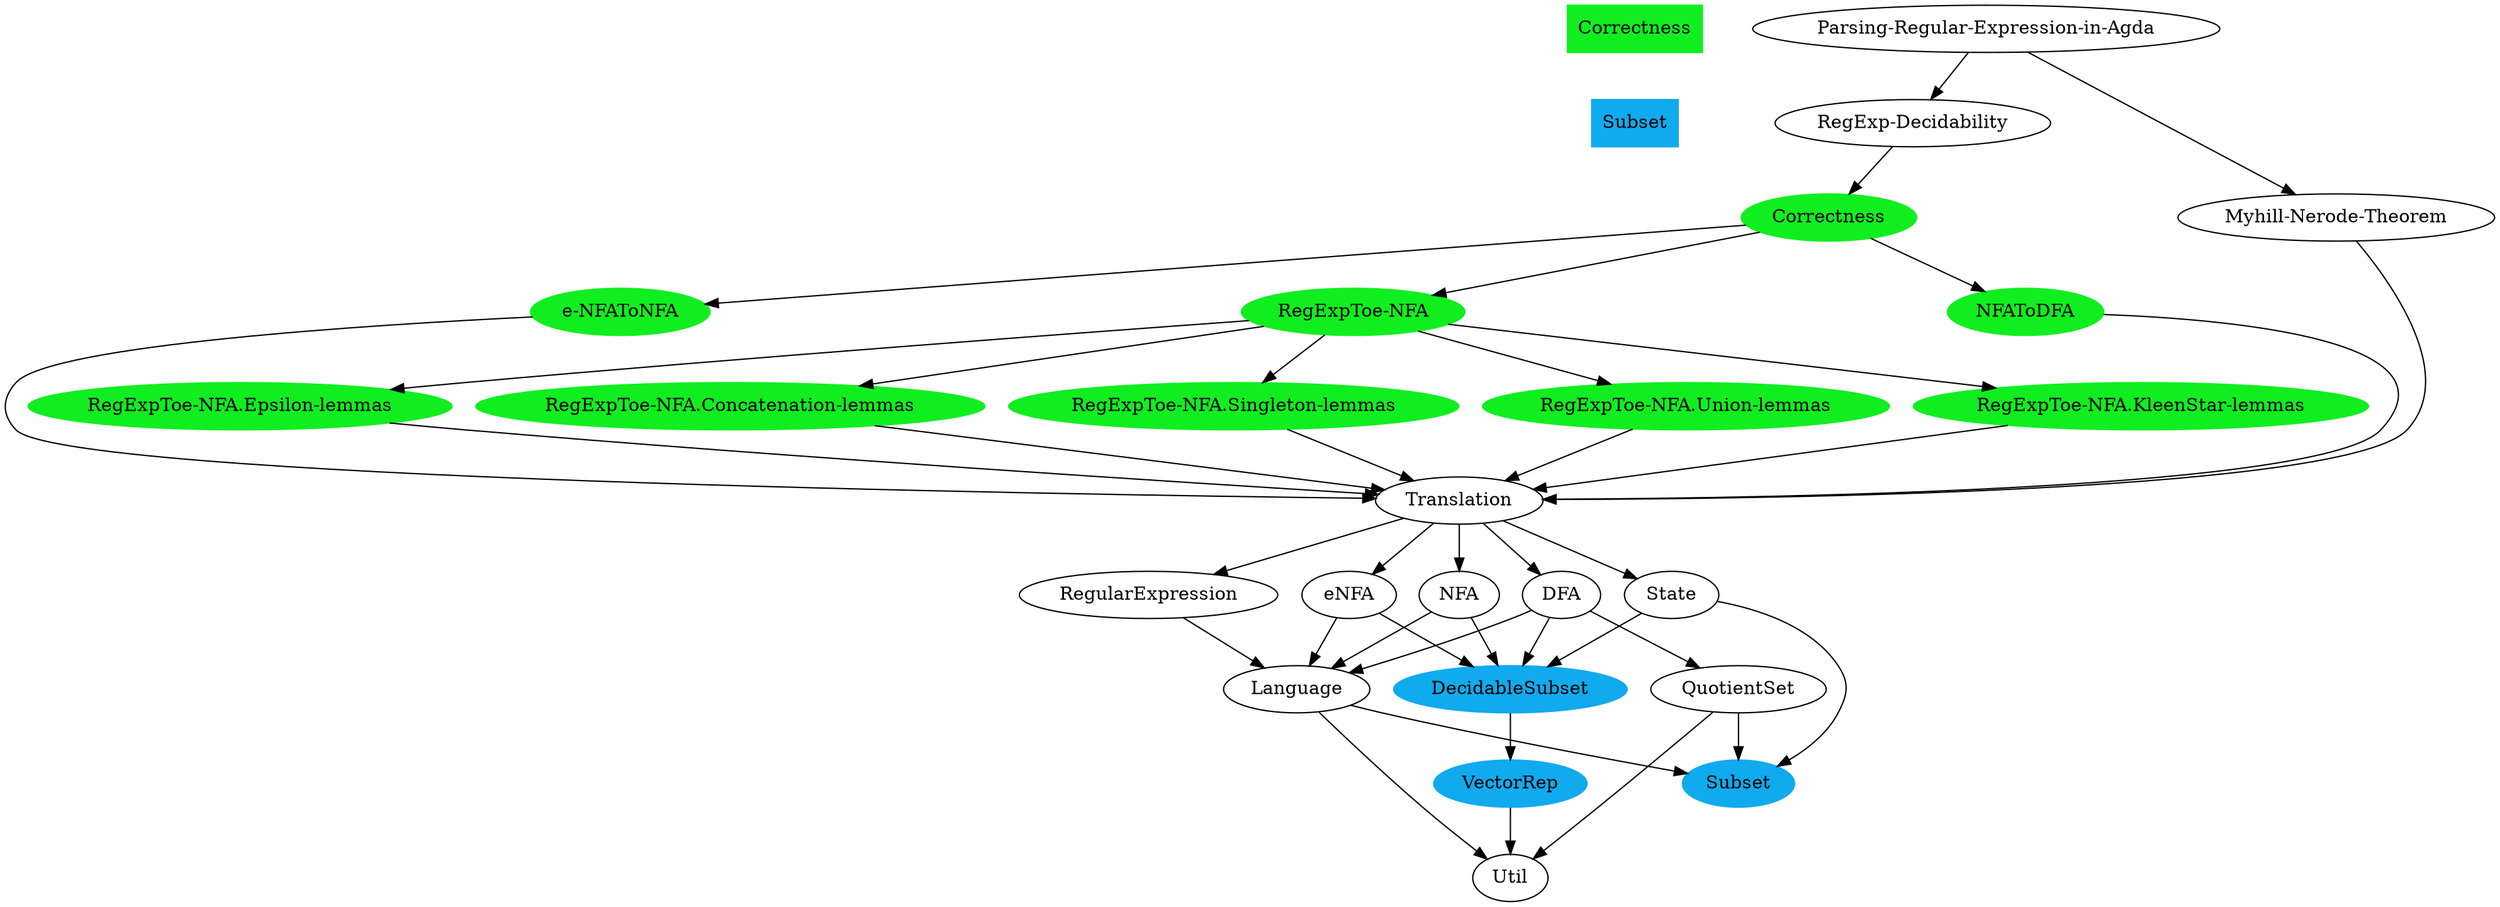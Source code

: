 digraph dependencies {
    subgraph {
        Correctness [label=Correctness
                    ,shape=box
                    ,color="#10EE20"
                    ,style=filled];
        Subset [label=Subset
               ,shape=box
               ,color="#10AAEE"
               ,style=filled];
        Correctness -> Subset [style=invis];
    }
    m62 [label="RegExpToe-NFA.Singleton-lemmas"
        ,color="#10EE20"
        ,style=filled];
    m0 [label="Parsing-Regular-Expression-in-Agda"];
    m1 [label=VectorRep
        ,color="#10AAEE"
       ,style=filled];
    m63 [label="RegExpToe-NFA.Union-lemmas"
        ,color="#10EE20"
        ,style=filled];
    m48 [label=QuotientSet];
    m49 [label="Subset"
        ,color="#10AAEE"
        ,style=filled];
    m50 [label=RegularExpression];
    m52 [label=State];
    m64 [label="RegExpToe-NFA.KleenStar-lemmas"
        ,color="#10EE20"
        ,style=filled];
    m65 [label="RegExpToe-NFA.Epsilon-lemmas"
        ,color="#10EE20"
        ,style=filled];
    m61 [label="RegExpToe-NFA"
        ,color="#10EE20" 
        ,style=filled];
    m66 [label="RegExpToe-NFA.Concatenation-lemmas"
        ,color="#10EE20"
        ,style=filled];
    m54 [label="Myhill-Nerode-Theorem"];
    m53 [label=DecidableSubset
        ,color="#10AAEE"
        ,style=filled];
    m55 [label=Translation];
    m33 [label=Util];
    m51 [label=Language];
    m85 [label=NFAToDFA
        ,color="#10EE20"
        ,style=filled];
    m56 [label=DFA];
    m57 [label=NFA];
    m59 [label="RegExp-Decidability"];
    m60 [label="Correctness"
        ,color="#10EE20"
        ,style=filled];
    m86 [label="e-NFAToNFA"
        ,color="#10EE20"
        ,style=filled];
    m58 [label=eNFA];
    m0 -> m54;
    m0 -> m59;
    m1 -> m33;
    m48 -> m33;
    m48 -> m49;
    m50 -> m51;
    m51 -> m33;
    m51 -> m49;
    m52 -> m49;
    m52 -> m53;
    m53 -> m1;
    m54 -> m55;
    m55 -> m50;
    m55 -> m52;
    m55 -> m56;
    m55 -> m57;
    m55 -> m58;
    m56 -> m48;
    m56 -> m51;
    m56 -> m53;
    m57 -> m51;
    m57 -> m53;
    m58 -> m51;
    m58 -> m53;
    m59 -> m60;
    m60 -> m61;
    m60 -> m85;
    m60 -> m86;
    m61 -> m62;
    m61 -> m63;
    m61 -> m64;
    m61 -> m65;
    m61 -> m66;
    m62 -> m55;
    m63 -> m55;
    m64 -> m55;
    m65 -> m55;
    m66 -> m55;
    m85 -> m55;
    m86 -> m55;
}
